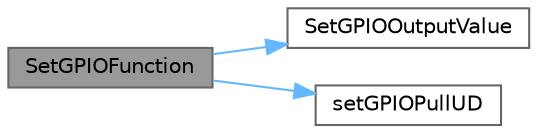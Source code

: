 digraph "SetGPIOFunction"
{
 // LATEX_PDF_SIZE
  bgcolor="transparent";
  edge [fontname=Helvetica,fontsize=10,labelfontname=Helvetica,labelfontsize=10];
  node [fontname=Helvetica,fontsize=10,shape=box,height=0.2,width=0.4];
  rankdir="LR";
  Node1 [label="SetGPIOFunction",height=0.2,width=0.4,color="gray40", fillcolor="grey60", style="filled", fontcolor="black",tooltip=" "];
  Node1 -> Node2 [color="steelblue1",style="solid"];
  Node2 [label="SetGPIOOutputValue",height=0.2,width=0.4,color="grey40", fillcolor="white", style="filled",URL="$_hat_01_power_2utils_8c.html#a9f246aa94eef6c585e275a88e1f81606",tooltip=" "];
  Node1 -> Node3 [color="steelblue1",style="solid"];
  Node3 [label="setGPIOPullUD",height=0.2,width=0.4,color="grey40", fillcolor="white", style="filled",URL="$utils_8c.html#abafd7259b5cb7246a7dbc30ff16541f5",tooltip=" "];
}
